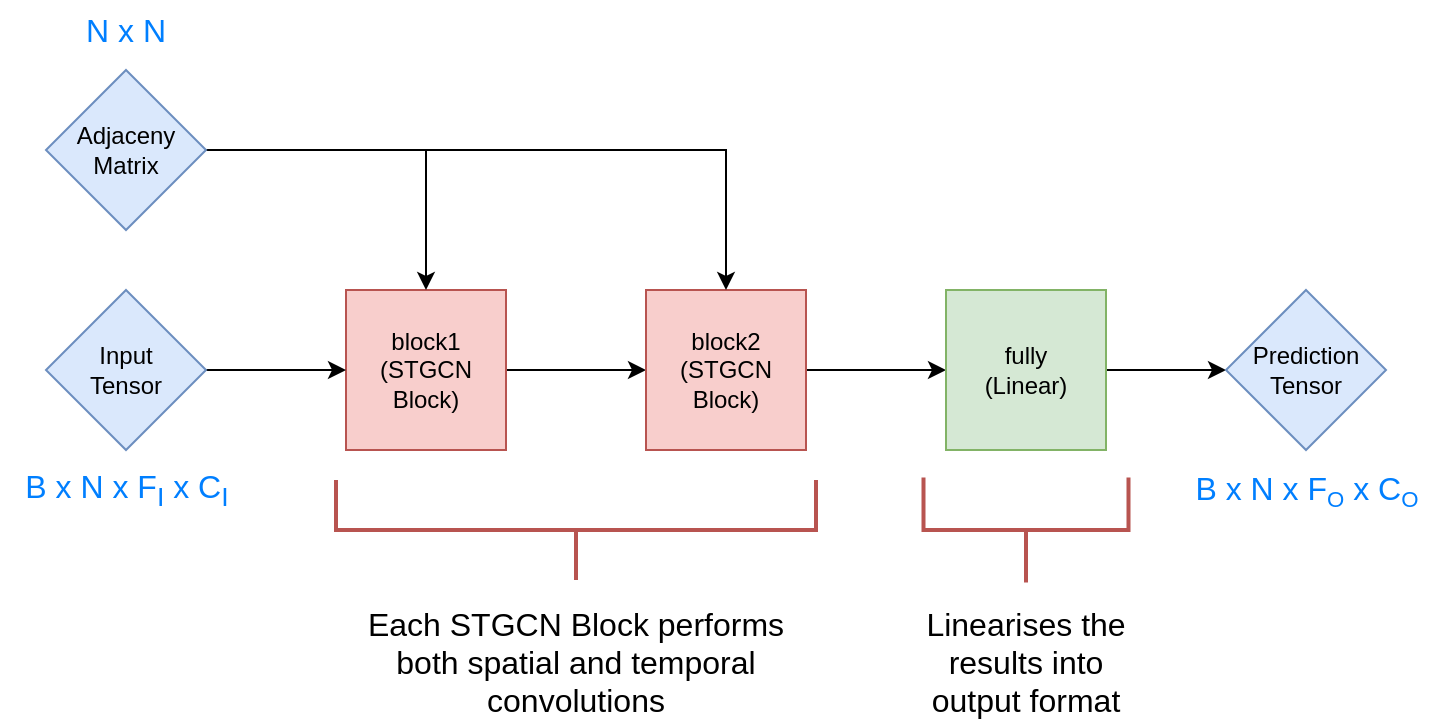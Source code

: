<mxfile version="16.5.1" type="device"><diagram id="RAI8IEDd06PYl2WaEJgi" name="Page-1"><mxGraphModel dx="2177" dy="878" grid="1" gridSize="10" guides="1" tooltips="1" connect="1" arrows="1" fold="1" page="1" pageScale="1" pageWidth="827" pageHeight="1169" math="0" shadow="0"><root><mxCell id="0"/><mxCell id="1" parent="0"/><mxCell id="ToFoIwjroUBViqs49by0-13" style="edgeStyle=orthogonalEdgeStyle;rounded=0;orthogonalLoop=1;jettySize=auto;html=1;exitX=1;exitY=0.5;exitDx=0;exitDy=0;entryX=0;entryY=0.5;entryDx=0;entryDy=0;" parent="1" source="ToFoIwjroUBViqs49by0-1" target="ToFoIwjroUBViqs49by0-3" edge="1"><mxGeometry relative="1" as="geometry"/></mxCell><mxCell id="ToFoIwjroUBViqs49by0-1" value="block1&lt;br&gt;(STGCN Block)" style="whiteSpace=wrap;html=1;aspect=fixed;fillColor=#f8cecc;strokeColor=#b85450;" parent="1" vertex="1"><mxGeometry x="120" y="330" width="80" height="80" as="geometry"/></mxCell><mxCell id="ToFoIwjroUBViqs49by0-14" style="edgeStyle=orthogonalEdgeStyle;rounded=0;orthogonalLoop=1;jettySize=auto;html=1;exitX=1;exitY=0.5;exitDx=0;exitDy=0;entryX=0;entryY=0.5;entryDx=0;entryDy=0;" parent="1" source="ToFoIwjroUBViqs49by0-3" edge="1"><mxGeometry relative="1" as="geometry"><mxPoint x="420" y="370" as="targetPoint"/></mxGeometry></mxCell><mxCell id="ToFoIwjroUBViqs49by0-3" value="block2&lt;br&gt;(STGCN Block)" style="whiteSpace=wrap;html=1;aspect=fixed;fillColor=#f8cecc;strokeColor=#b85450;" parent="1" vertex="1"><mxGeometry x="270" y="330" width="80" height="80" as="geometry"/></mxCell><mxCell id="ToFoIwjroUBViqs49by0-16" style="edgeStyle=orthogonalEdgeStyle;rounded=0;orthogonalLoop=1;jettySize=auto;html=1;exitX=1;exitY=0.5;exitDx=0;exitDy=0;" parent="1" source="ToFoIwjroUBViqs49by0-4" edge="1"><mxGeometry relative="1" as="geometry"><mxPoint x="560" y="370" as="targetPoint"/></mxGeometry></mxCell><mxCell id="ToFoIwjroUBViqs49by0-4" value="fully&lt;br&gt;(Linear)" style="whiteSpace=wrap;html=1;aspect=fixed;fillColor=#d5e8d4;strokeColor=#82b366;" parent="1" vertex="1"><mxGeometry x="420" y="330" width="80" height="80" as="geometry"/></mxCell><mxCell id="ToFoIwjroUBViqs49by0-9" style="edgeStyle=orthogonalEdgeStyle;rounded=0;orthogonalLoop=1;jettySize=auto;html=1;exitX=1;exitY=0.5;exitDx=0;exitDy=0;entryX=0.5;entryY=0;entryDx=0;entryDy=0;" parent="1" source="ToFoIwjroUBViqs49by0-8" target="ToFoIwjroUBViqs49by0-1" edge="1"><mxGeometry relative="1" as="geometry"/></mxCell><mxCell id="ToFoIwjroUBViqs49by0-10" style="edgeStyle=orthogonalEdgeStyle;rounded=0;orthogonalLoop=1;jettySize=auto;html=1;exitX=1;exitY=0.5;exitDx=0;exitDy=0;entryX=0.5;entryY=0;entryDx=0;entryDy=0;" parent="1" source="ToFoIwjroUBViqs49by0-8" target="ToFoIwjroUBViqs49by0-3" edge="1"><mxGeometry relative="1" as="geometry"/></mxCell><mxCell id="ToFoIwjroUBViqs49by0-8" value="Adjaceny&lt;br&gt;Matrix" style="rhombus;whiteSpace=wrap;html=1;fillColor=#dae8fc;strokeColor=#6c8ebf;" parent="1" vertex="1"><mxGeometry x="-30" y="220" width="80" height="80" as="geometry"/></mxCell><mxCell id="ToFoIwjroUBViqs49by0-12" style="edgeStyle=orthogonalEdgeStyle;rounded=0;orthogonalLoop=1;jettySize=auto;html=1;exitX=1;exitY=0.5;exitDx=0;exitDy=0;entryX=0;entryY=0.5;entryDx=0;entryDy=0;" parent="1" source="ToFoIwjroUBViqs49by0-11" target="ToFoIwjroUBViqs49by0-1" edge="1"><mxGeometry relative="1" as="geometry"/></mxCell><mxCell id="ToFoIwjroUBViqs49by0-11" value="Input&lt;br&gt;Tensor" style="rhombus;whiteSpace=wrap;html=1;fillColor=#dae8fc;strokeColor=#6c8ebf;" parent="1" vertex="1"><mxGeometry x="-30" y="330" width="80" height="80" as="geometry"/></mxCell><mxCell id="7pjXbr2L8dotDYPXdEMQ-1" value="Prediction&lt;br&gt;Tensor" style="rhombus;whiteSpace=wrap;html=1;fillColor=#dae8fc;strokeColor=#6c8ebf;" parent="1" vertex="1"><mxGeometry x="560" y="330" width="80" height="80" as="geometry"/></mxCell><mxCell id="7pjXbr2L8dotDYPXdEMQ-2" value="" style="strokeWidth=2;html=1;shape=mxgraph.flowchart.annotation_2;align=left;labelPosition=right;pointerEvents=1;rotation=-90;fillColor=#f8cecc;strokeColor=#b85450;" parent="1" vertex="1"><mxGeometry x="210" y="330" width="50" height="240" as="geometry"/></mxCell><mxCell id="7pjXbr2L8dotDYPXdEMQ-3" value="&lt;font style=&quot;font-size: 16px&quot;&gt;Each STGCN Block performs both spatial and temporal convolutions&lt;/font&gt;" style="text;html=1;strokeColor=none;fillColor=none;align=center;verticalAlign=middle;whiteSpace=wrap;rounded=0;" parent="1" vertex="1"><mxGeometry x="115" y="501.25" width="240" height="30" as="geometry"/></mxCell><mxCell id="7pjXbr2L8dotDYPXdEMQ-4" value="" style="strokeWidth=2;html=1;shape=mxgraph.flowchart.annotation_2;align=left;labelPosition=right;pointerEvents=1;rotation=-90;fillColor=#f8cecc;strokeColor=#b85450;" parent="1" vertex="1"><mxGeometry x="433.75" y="398.75" width="52.5" height="102.5" as="geometry"/></mxCell><mxCell id="7pjXbr2L8dotDYPXdEMQ-5" value="&lt;font style=&quot;font-size: 16px&quot;&gt;Linearises the results into output format&lt;/font&gt;" style="text;html=1;strokeColor=none;fillColor=none;align=center;verticalAlign=middle;whiteSpace=wrap;rounded=0;" parent="1" vertex="1"><mxGeometry x="400" y="501.25" width="120" height="30" as="geometry"/></mxCell><mxCell id="7pjXbr2L8dotDYPXdEMQ-9" value="&lt;font color=&quot;#007fff&quot;&gt;N x N&lt;br&gt;&lt;/font&gt;" style="text;html=1;strokeColor=none;fillColor=none;align=center;verticalAlign=middle;whiteSpace=wrap;rounded=0;fontSize=16;" parent="1" vertex="1"><mxGeometry x="-20" y="185" width="60" height="30" as="geometry"/></mxCell><mxCell id="7pjXbr2L8dotDYPXdEMQ-10" value="&lt;font color=&quot;#007fff&quot;&gt;B x N x F&lt;sub&gt;I&lt;/sub&gt; x C&lt;sub&gt;I&lt;/sub&gt;&lt;br&gt;&lt;/font&gt;" style="text;html=1;strokeColor=none;fillColor=none;align=center;verticalAlign=middle;whiteSpace=wrap;rounded=0;fontSize=16;" parent="1" vertex="1"><mxGeometry x="-52.5" y="415" width="125" height="30" as="geometry"/></mxCell><mxCell id="7pjXbr2L8dotDYPXdEMQ-12" value="&lt;font color=&quot;#007fff&quot;&gt;B x N x F&lt;span style=&quot;font-size: 13.333px&quot;&gt;&lt;sub&gt;O&lt;/sub&gt;&lt;/span&gt;&amp;nbsp;x C&lt;span style=&quot;font-size: 13.333px&quot;&gt;&lt;sub&gt;O&lt;/sub&gt;&lt;/span&gt;&lt;br&gt;&lt;/font&gt;" style="text;html=1;strokeColor=none;fillColor=none;align=center;verticalAlign=middle;whiteSpace=wrap;rounded=0;fontSize=16;" parent="1" vertex="1"><mxGeometry x="537.5" y="415" width="125" height="30" as="geometry"/></mxCell></root></mxGraphModel></diagram></mxfile>
